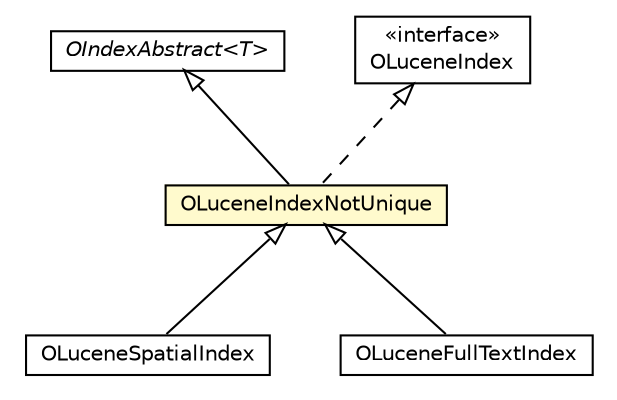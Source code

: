 #!/usr/local/bin/dot
#
# Class diagram 
# Generated by UMLGraph version R5_6-24-gf6e263 (http://www.umlgraph.org/)
#

digraph G {
	edge [fontname="Helvetica",fontsize=10,labelfontname="Helvetica",labelfontsize=10];
	node [fontname="Helvetica",fontsize=10,shape=plaintext];
	nodesep=0.25;
	ranksep=0.5;
	// com.orientechnologies.orient.core.index.OIndexAbstract<T>
	c4358560 [label=<<table title="com.orientechnologies.orient.core.index.OIndexAbstract" border="0" cellborder="1" cellspacing="0" cellpadding="2" port="p" href="../../orient/core/index/OIndexAbstract.html">
		<tr><td><table border="0" cellspacing="0" cellpadding="1">
<tr><td align="center" balign="center"><font face="Helvetica-Oblique"> OIndexAbstract&lt;T&gt; </font></td></tr>
		</table></td></tr>
		</table>>, URL="../../orient/core/index/OIndexAbstract.html", fontname="Helvetica", fontcolor="black", fontsize=10.0];
	// com.orientechnologies.spatial.index.OLuceneSpatialIndex
	c4359465 [label=<<table title="com.orientechnologies.spatial.index.OLuceneSpatialIndex" border="0" cellborder="1" cellspacing="0" cellpadding="2" port="p" href="../../spatial/index/OLuceneSpatialIndex.html">
		<tr><td><table border="0" cellspacing="0" cellpadding="1">
<tr><td align="center" balign="center"> OLuceneSpatialIndex </td></tr>
		</table></td></tr>
		</table>>, URL="../../spatial/index/OLuceneSpatialIndex.html", fontname="Helvetica", fontcolor="black", fontsize=10.0];
	// com.orientechnologies.lucene.OLuceneIndex
	c4359500 [label=<<table title="com.orientechnologies.lucene.OLuceneIndex" border="0" cellborder="1" cellspacing="0" cellpadding="2" port="p" href="../OLuceneIndex.html">
		<tr><td><table border="0" cellspacing="0" cellpadding="1">
<tr><td align="center" balign="center"> &#171;interface&#187; </td></tr>
<tr><td align="center" balign="center"> OLuceneIndex </td></tr>
		</table></td></tr>
		</table>>, URL="../OLuceneIndex.html", fontname="Helvetica", fontcolor="black", fontsize=10.0];
	// com.orientechnologies.lucene.index.OLuceneIndexNotUnique
	c4359522 [label=<<table title="com.orientechnologies.lucene.index.OLuceneIndexNotUnique" border="0" cellborder="1" cellspacing="0" cellpadding="2" port="p" bgcolor="lemonChiffon" href="./OLuceneIndexNotUnique.html">
		<tr><td><table border="0" cellspacing="0" cellpadding="1">
<tr><td align="center" balign="center"> OLuceneIndexNotUnique </td></tr>
		</table></td></tr>
		</table>>, URL="./OLuceneIndexNotUnique.html", fontname="Helvetica", fontcolor="black", fontsize=10.0];
	// com.orientechnologies.lucene.index.OLuceneFullTextIndex
	c4359523 [label=<<table title="com.orientechnologies.lucene.index.OLuceneFullTextIndex" border="0" cellborder="1" cellspacing="0" cellpadding="2" port="p" href="./OLuceneFullTextIndex.html">
		<tr><td><table border="0" cellspacing="0" cellpadding="1">
<tr><td align="center" balign="center"> OLuceneFullTextIndex </td></tr>
		</table></td></tr>
		</table>>, URL="./OLuceneFullTextIndex.html", fontname="Helvetica", fontcolor="black", fontsize=10.0];
	//com.orientechnologies.spatial.index.OLuceneSpatialIndex extends com.orientechnologies.lucene.index.OLuceneIndexNotUnique
	c4359522:p -> c4359465:p [dir=back,arrowtail=empty];
	//com.orientechnologies.lucene.index.OLuceneIndexNotUnique extends com.orientechnologies.orient.core.index.OIndexAbstract<java.util.Set<com.orientechnologies.orient.core.db.record.OIdentifiable>>
	c4358560:p -> c4359522:p [dir=back,arrowtail=empty];
	//com.orientechnologies.lucene.index.OLuceneIndexNotUnique implements com.orientechnologies.lucene.OLuceneIndex
	c4359500:p -> c4359522:p [dir=back,arrowtail=empty,style=dashed];
	//com.orientechnologies.lucene.index.OLuceneFullTextIndex extends com.orientechnologies.lucene.index.OLuceneIndexNotUnique
	c4359522:p -> c4359523:p [dir=back,arrowtail=empty];
}

